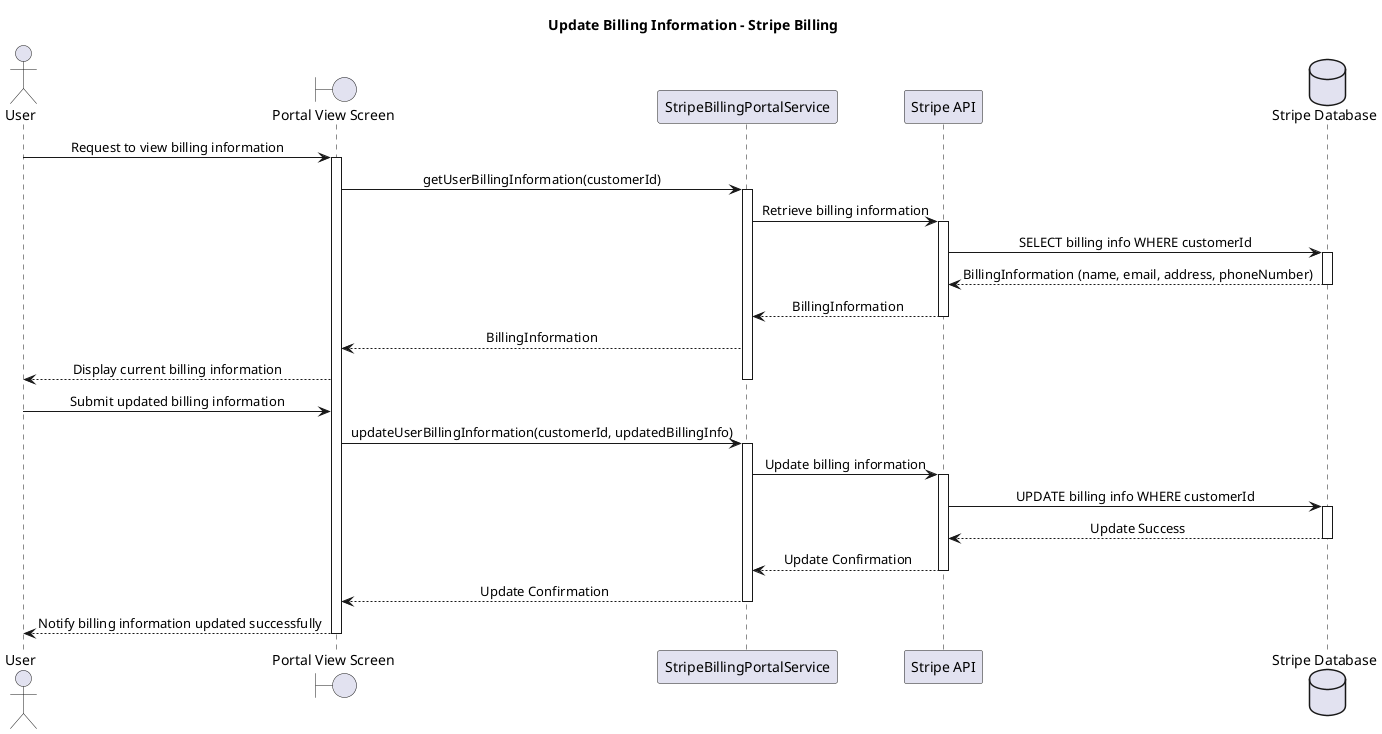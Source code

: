 @startuml UpdateBillingInformationSequence
skinparam SequenceMessageAlignment center
Title Update Billing Information - Stripe Billing

actor User as UserActor
boundary "Portal View Screen" as PortalViewScreen
participant "StripeBillingPortalService" as BillingService
participant "Stripe API" as StripeAPI
database "Stripe Database" as StripeDB

' == User Views Current Billing Information ==
UserActor -> PortalViewScreen: Request to view billing information
activate PortalViewScreen

PortalViewScreen -> BillingService: getUserBillingInformation(customerId)
activate BillingService

BillingService -> StripeAPI: Retrieve billing information
activate StripeAPI

StripeAPI -> StripeDB: SELECT billing info WHERE customerId
activate StripeDB
StripeDB --> StripeAPI: BillingInformation (name, email, address, phoneNumber)
deactivate StripeDB

StripeAPI --> BillingService: BillingInformation
deactivate StripeAPI

BillingService --> PortalViewScreen: BillingInformation
PortalViewScreen --> UserActor: Display current billing information
deactivate BillingService

' == User Updates Billing Information ==
UserActor -> PortalViewScreen: Submit updated billing information


PortalViewScreen -> BillingService: updateUserBillingInformation(customerId, updatedBillingInfo)
activate BillingService

BillingService -> StripeAPI: Update billing information
activate StripeAPI


StripeAPI -> StripeDB: UPDATE billing info WHERE customerId
activate StripeDB
StripeDB --> StripeAPI: Update Success
deactivate StripeDB

StripeAPI --> BillingService: Update Confirmation
deactivate StripeAPI

BillingService --> PortalViewScreen: Update Confirmation
deactivate BillingService
PortalViewScreen --> UserActor: Notify billing information updated successfully
deactivate BillingService
deactivate PortalViewScreen
@enduml
